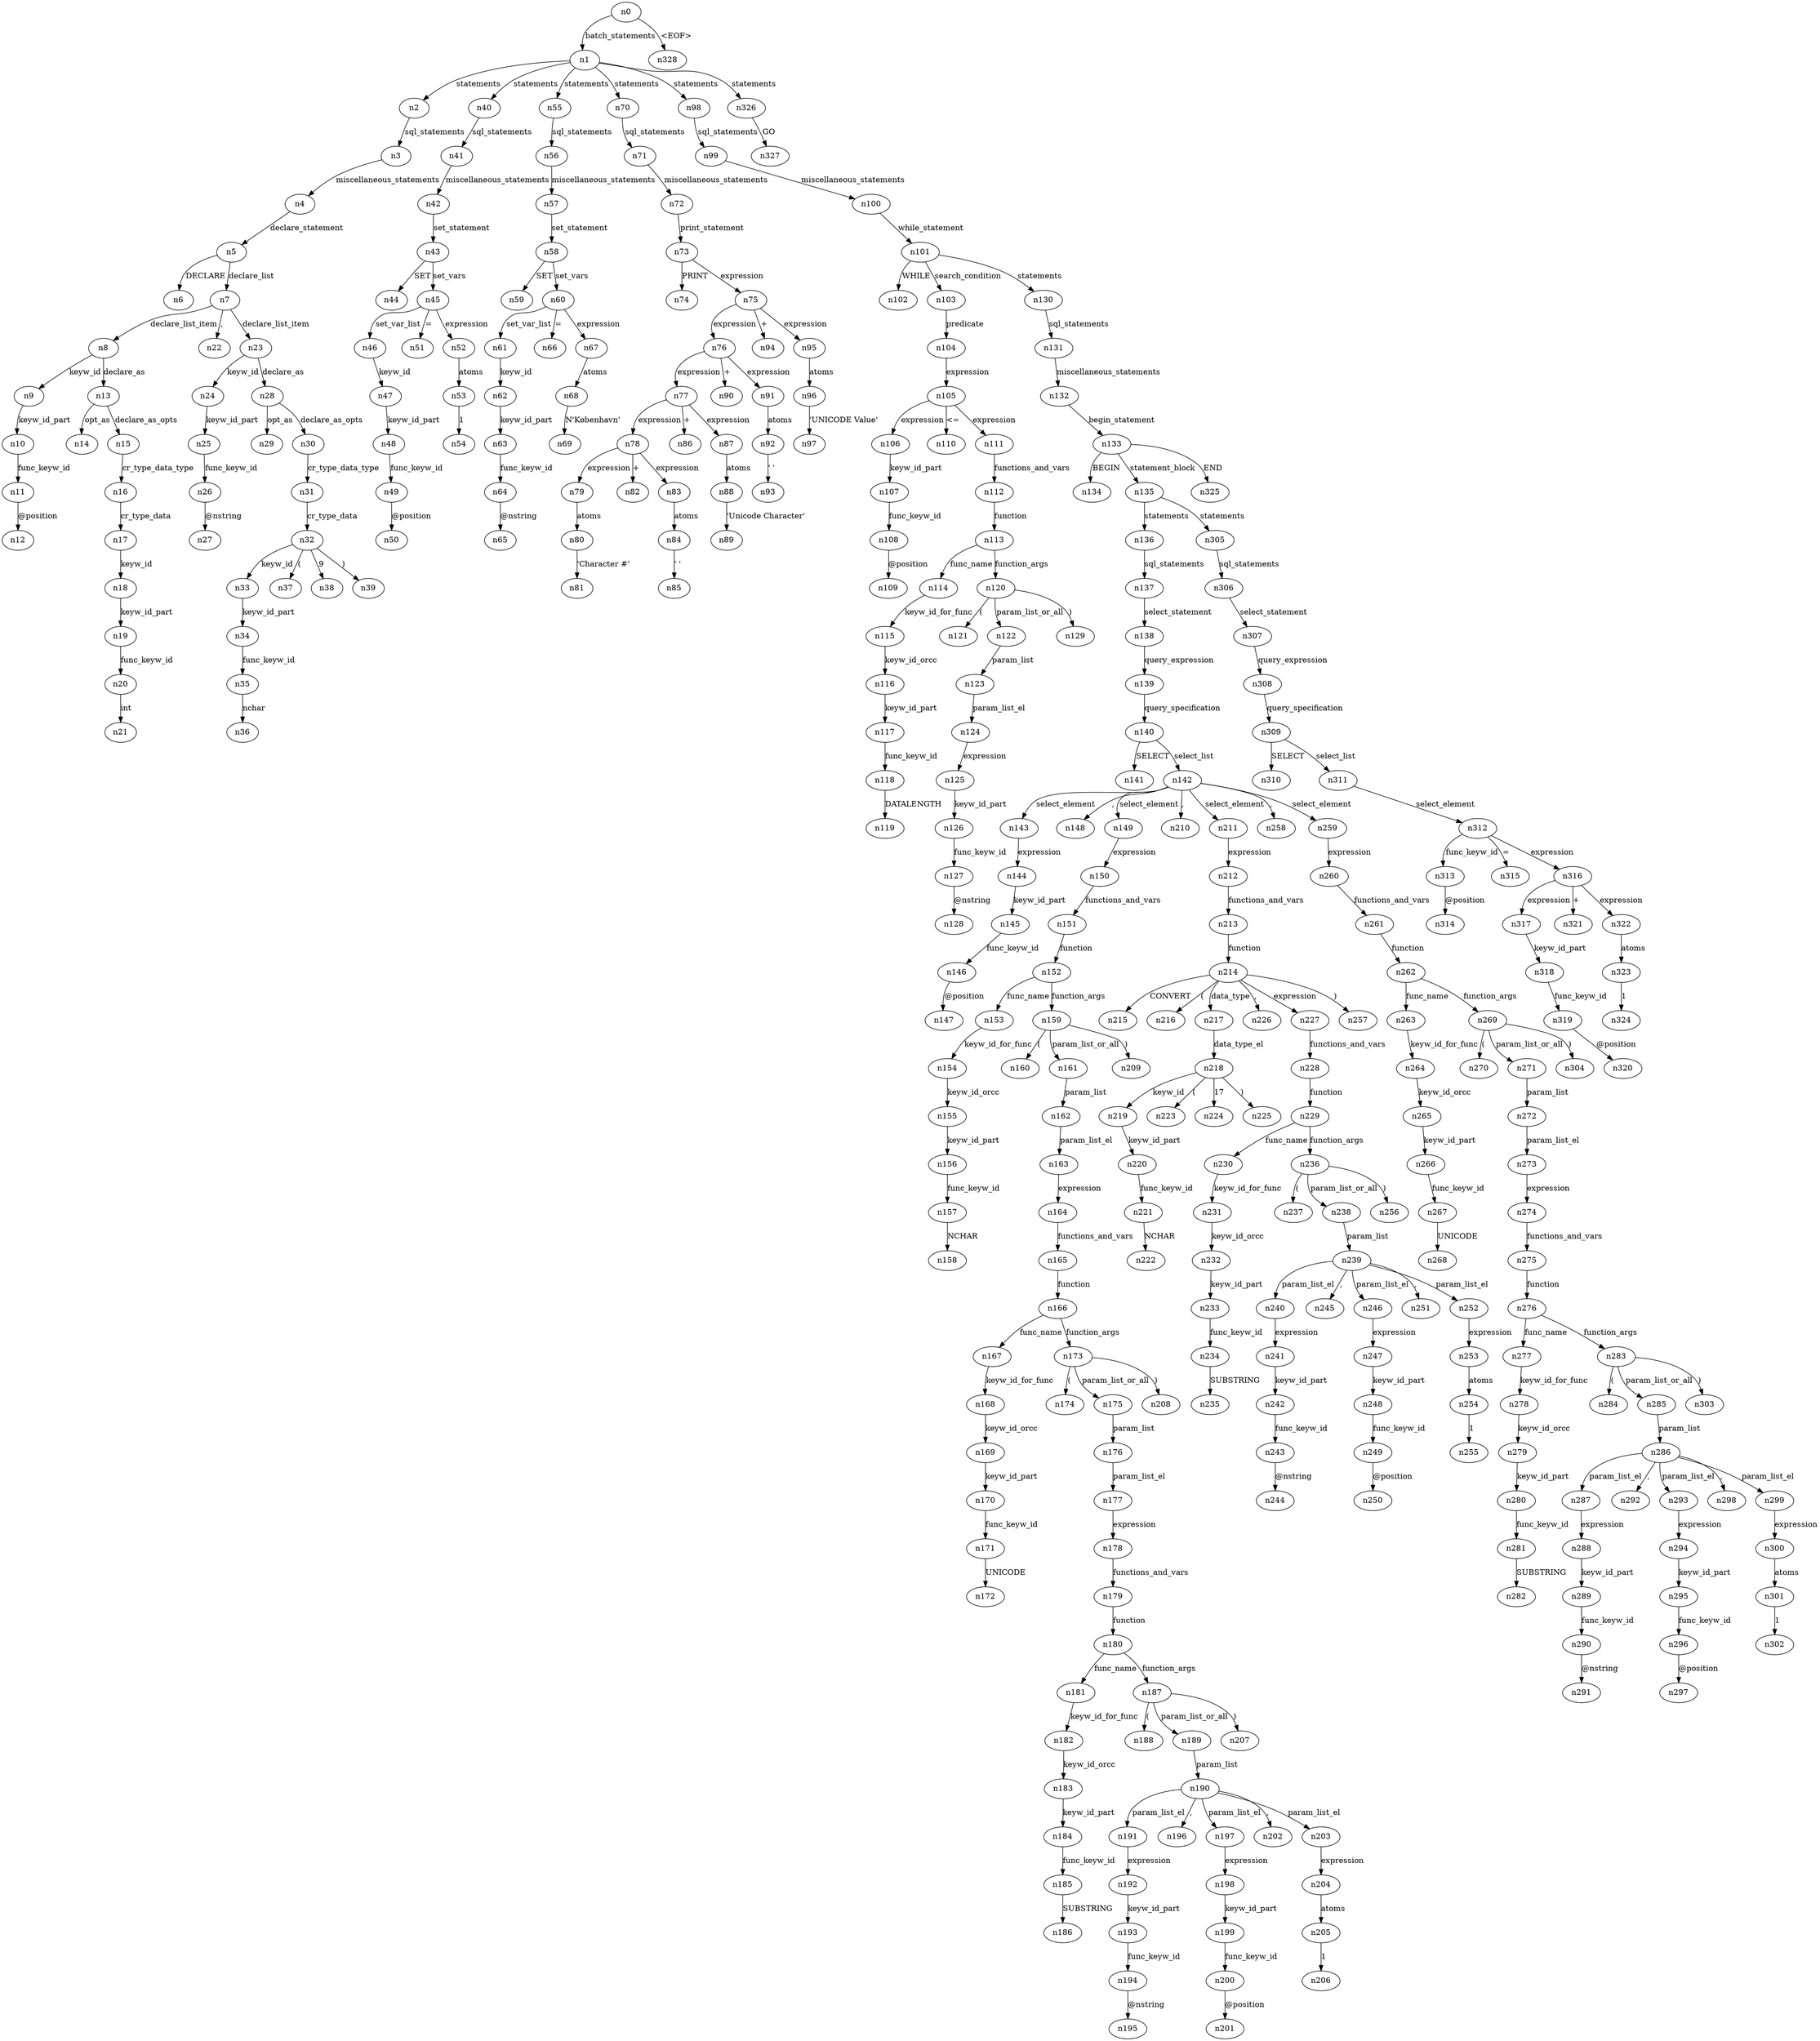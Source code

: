 digraph ParseTree {
  n0 -> n1 [label="batch_statements"];
  n1 -> n2 [label="statements"];
  n2 -> n3 [label="sql_statements"];
  n3 -> n4 [label="miscellaneous_statements"];
  n4 -> n5 [label="declare_statement"];
  n5 -> n6 [label="DECLARE"];
  n5 -> n7 [label="declare_list"];
  n7 -> n8 [label="declare_list_item"];
  n8 -> n9 [label="keyw_id"];
  n9 -> n10 [label="keyw_id_part"];
  n10 -> n11 [label="func_keyw_id"];
  n11 -> n12 [label="@position"];
  n8 -> n13 [label="declare_as"];
  n13 -> n14 [label="opt_as"];
  n13 -> n15 [label="declare_as_opts"];
  n15 -> n16 [label="cr_type_data_type"];
  n16 -> n17 [label="cr_type_data"];
  n17 -> n18 [label="keyw_id"];
  n18 -> n19 [label="keyw_id_part"];
  n19 -> n20 [label="func_keyw_id"];
  n20 -> n21 [label="int"];
  n7 -> n22 [label=","];
  n7 -> n23 [label="declare_list_item"];
  n23 -> n24 [label="keyw_id"];
  n24 -> n25 [label="keyw_id_part"];
  n25 -> n26 [label="func_keyw_id"];
  n26 -> n27 [label="@nstring"];
  n23 -> n28 [label="declare_as"];
  n28 -> n29 [label="opt_as"];
  n28 -> n30 [label="declare_as_opts"];
  n30 -> n31 [label="cr_type_data_type"];
  n31 -> n32 [label="cr_type_data"];
  n32 -> n33 [label="keyw_id"];
  n33 -> n34 [label="keyw_id_part"];
  n34 -> n35 [label="func_keyw_id"];
  n35 -> n36 [label="nchar"];
  n32 -> n37 [label="("];
  n32 -> n38 [label="9"];
  n32 -> n39 [label=")"];
  n1 -> n40 [label="statements"];
  n40 -> n41 [label="sql_statements"];
  n41 -> n42 [label="miscellaneous_statements"];
  n42 -> n43 [label="set_statement"];
  n43 -> n44 [label="SET"];
  n43 -> n45 [label="set_vars"];
  n45 -> n46 [label="set_var_list"];
  n46 -> n47 [label="keyw_id"];
  n47 -> n48 [label="keyw_id_part"];
  n48 -> n49 [label="func_keyw_id"];
  n49 -> n50 [label="@position"];
  n45 -> n51 [label="="];
  n45 -> n52 [label="expression"];
  n52 -> n53 [label="atoms"];
  n53 -> n54 [label="1"];
  n1 -> n55 [label="statements"];
  n55 -> n56 [label="sql_statements"];
  n56 -> n57 [label="miscellaneous_statements"];
  n57 -> n58 [label="set_statement"];
  n58 -> n59 [label="SET"];
  n58 -> n60 [label="set_vars"];
  n60 -> n61 [label="set_var_list"];
  n61 -> n62 [label="keyw_id"];
  n62 -> n63 [label="keyw_id_part"];
  n63 -> n64 [label="func_keyw_id"];
  n64 -> n65 [label="@nstring"];
  n60 -> n66 [label="="];
  n60 -> n67 [label="expression"];
  n67 -> n68 [label="atoms"];
  n68 -> n69 [label="N'København'"];
  n1 -> n70 [label="statements"];
  n70 -> n71 [label="sql_statements"];
  n71 -> n72 [label="miscellaneous_statements"];
  n72 -> n73 [label="print_statement"];
  n73 -> n74 [label="PRINT"];
  n73 -> n75 [label="expression"];
  n75 -> n76 [label="expression"];
  n76 -> n77 [label="expression"];
  n77 -> n78 [label="expression"];
  n78 -> n79 [label="expression"];
  n79 -> n80 [label="atoms"];
  n80 -> n81 [label="'Character #'"];
  n78 -> n82 [label="+"];
  n78 -> n83 [label="expression"];
  n83 -> n84 [label="atoms"];
  n84 -> n85 [label="' '"];
  n77 -> n86 [label="+"];
  n77 -> n87 [label="expression"];
  n87 -> n88 [label="atoms"];
  n88 -> n89 [label="'Unicode Character'"];
  n76 -> n90 [label="+"];
  n76 -> n91 [label="expression"];
  n91 -> n92 [label="atoms"];
  n92 -> n93 [label="' '"];
  n75 -> n94 [label="+"];
  n75 -> n95 [label="expression"];
  n95 -> n96 [label="atoms"];
  n96 -> n97 [label="'UNICODE Value'"];
  n1 -> n98 [label="statements"];
  n98 -> n99 [label="sql_statements"];
  n99 -> n100 [label="miscellaneous_statements"];
  n100 -> n101 [label="while_statement"];
  n101 -> n102 [label="WHILE"];
  n101 -> n103 [label="search_condition"];
  n103 -> n104 [label="predicate"];
  n104 -> n105 [label="expression"];
  n105 -> n106 [label="expression"];
  n106 -> n107 [label="keyw_id_part"];
  n107 -> n108 [label="func_keyw_id"];
  n108 -> n109 [label="@position"];
  n105 -> n110 [label="<="];
  n105 -> n111 [label="expression"];
  n111 -> n112 [label="functions_and_vars"];
  n112 -> n113 [label="function"];
  n113 -> n114 [label="func_name"];
  n114 -> n115 [label="keyw_id_for_func"];
  n115 -> n116 [label="keyw_id_orcc"];
  n116 -> n117 [label="keyw_id_part"];
  n117 -> n118 [label="func_keyw_id"];
  n118 -> n119 [label="DATALENGTH"];
  n113 -> n120 [label="function_args"];
  n120 -> n121 [label="("];
  n120 -> n122 [label="param_list_or_all"];
  n122 -> n123 [label="param_list"];
  n123 -> n124 [label="param_list_el"];
  n124 -> n125 [label="expression"];
  n125 -> n126 [label="keyw_id_part"];
  n126 -> n127 [label="func_keyw_id"];
  n127 -> n128 [label="@nstring"];
  n120 -> n129 [label=")"];
  n101 -> n130 [label="statements"];
  n130 -> n131 [label="sql_statements"];
  n131 -> n132 [label="miscellaneous_statements"];
  n132 -> n133 [label="begin_statement"];
  n133 -> n134 [label="BEGIN"];
  n133 -> n135 [label="statement_block"];
  n135 -> n136 [label="statements"];
  n136 -> n137 [label="sql_statements"];
  n137 -> n138 [label="select_statement"];
  n138 -> n139 [label="query_expression"];
  n139 -> n140 [label="query_specification"];
  n140 -> n141 [label="SELECT"];
  n140 -> n142 [label="select_list"];
  n142 -> n143 [label="select_element"];
  n143 -> n144 [label="expression"];
  n144 -> n145 [label="keyw_id_part"];
  n145 -> n146 [label="func_keyw_id"];
  n146 -> n147 [label="@position"];
  n142 -> n148 [label=","];
  n142 -> n149 [label="select_element"];
  n149 -> n150 [label="expression"];
  n150 -> n151 [label="functions_and_vars"];
  n151 -> n152 [label="function"];
  n152 -> n153 [label="func_name"];
  n153 -> n154 [label="keyw_id_for_func"];
  n154 -> n155 [label="keyw_id_orcc"];
  n155 -> n156 [label="keyw_id_part"];
  n156 -> n157 [label="func_keyw_id"];
  n157 -> n158 [label="NCHAR"];
  n152 -> n159 [label="function_args"];
  n159 -> n160 [label="("];
  n159 -> n161 [label="param_list_or_all"];
  n161 -> n162 [label="param_list"];
  n162 -> n163 [label="param_list_el"];
  n163 -> n164 [label="expression"];
  n164 -> n165 [label="functions_and_vars"];
  n165 -> n166 [label="function"];
  n166 -> n167 [label="func_name"];
  n167 -> n168 [label="keyw_id_for_func"];
  n168 -> n169 [label="keyw_id_orcc"];
  n169 -> n170 [label="keyw_id_part"];
  n170 -> n171 [label="func_keyw_id"];
  n171 -> n172 [label="UNICODE"];
  n166 -> n173 [label="function_args"];
  n173 -> n174 [label="("];
  n173 -> n175 [label="param_list_or_all"];
  n175 -> n176 [label="param_list"];
  n176 -> n177 [label="param_list_el"];
  n177 -> n178 [label="expression"];
  n178 -> n179 [label="functions_and_vars"];
  n179 -> n180 [label="function"];
  n180 -> n181 [label="func_name"];
  n181 -> n182 [label="keyw_id_for_func"];
  n182 -> n183 [label="keyw_id_orcc"];
  n183 -> n184 [label="keyw_id_part"];
  n184 -> n185 [label="func_keyw_id"];
  n185 -> n186 [label="SUBSTRING"];
  n180 -> n187 [label="function_args"];
  n187 -> n188 [label="("];
  n187 -> n189 [label="param_list_or_all"];
  n189 -> n190 [label="param_list"];
  n190 -> n191 [label="param_list_el"];
  n191 -> n192 [label="expression"];
  n192 -> n193 [label="keyw_id_part"];
  n193 -> n194 [label="func_keyw_id"];
  n194 -> n195 [label="@nstring"];
  n190 -> n196 [label=","];
  n190 -> n197 [label="param_list_el"];
  n197 -> n198 [label="expression"];
  n198 -> n199 [label="keyw_id_part"];
  n199 -> n200 [label="func_keyw_id"];
  n200 -> n201 [label="@position"];
  n190 -> n202 [label=","];
  n190 -> n203 [label="param_list_el"];
  n203 -> n204 [label="expression"];
  n204 -> n205 [label="atoms"];
  n205 -> n206 [label="1"];
  n187 -> n207 [label=")"];
  n173 -> n208 [label=")"];
  n159 -> n209 [label=")"];
  n142 -> n210 [label=","];
  n142 -> n211 [label="select_element"];
  n211 -> n212 [label="expression"];
  n212 -> n213 [label="functions_and_vars"];
  n213 -> n214 [label="function"];
  n214 -> n215 [label="CONVERT"];
  n214 -> n216 [label="("];
  n214 -> n217 [label="data_type"];
  n217 -> n218 [label="data_type_el"];
  n218 -> n219 [label="keyw_id"];
  n219 -> n220 [label="keyw_id_part"];
  n220 -> n221 [label="func_keyw_id"];
  n221 -> n222 [label="NCHAR"];
  n218 -> n223 [label="("];
  n218 -> n224 [label="17"];
  n218 -> n225 [label=")"];
  n214 -> n226 [label=","];
  n214 -> n227 [label="expression"];
  n227 -> n228 [label="functions_and_vars"];
  n228 -> n229 [label="function"];
  n229 -> n230 [label="func_name"];
  n230 -> n231 [label="keyw_id_for_func"];
  n231 -> n232 [label="keyw_id_orcc"];
  n232 -> n233 [label="keyw_id_part"];
  n233 -> n234 [label="func_keyw_id"];
  n234 -> n235 [label="SUBSTRING"];
  n229 -> n236 [label="function_args"];
  n236 -> n237 [label="("];
  n236 -> n238 [label="param_list_or_all"];
  n238 -> n239 [label="param_list"];
  n239 -> n240 [label="param_list_el"];
  n240 -> n241 [label="expression"];
  n241 -> n242 [label="keyw_id_part"];
  n242 -> n243 [label="func_keyw_id"];
  n243 -> n244 [label="@nstring"];
  n239 -> n245 [label=","];
  n239 -> n246 [label="param_list_el"];
  n246 -> n247 [label="expression"];
  n247 -> n248 [label="keyw_id_part"];
  n248 -> n249 [label="func_keyw_id"];
  n249 -> n250 [label="@position"];
  n239 -> n251 [label=","];
  n239 -> n252 [label="param_list_el"];
  n252 -> n253 [label="expression"];
  n253 -> n254 [label="atoms"];
  n254 -> n255 [label="1"];
  n236 -> n256 [label=")"];
  n214 -> n257 [label=")"];
  n142 -> n258 [label=","];
  n142 -> n259 [label="select_element"];
  n259 -> n260 [label="expression"];
  n260 -> n261 [label="functions_and_vars"];
  n261 -> n262 [label="function"];
  n262 -> n263 [label="func_name"];
  n263 -> n264 [label="keyw_id_for_func"];
  n264 -> n265 [label="keyw_id_orcc"];
  n265 -> n266 [label="keyw_id_part"];
  n266 -> n267 [label="func_keyw_id"];
  n267 -> n268 [label="UNICODE"];
  n262 -> n269 [label="function_args"];
  n269 -> n270 [label="("];
  n269 -> n271 [label="param_list_or_all"];
  n271 -> n272 [label="param_list"];
  n272 -> n273 [label="param_list_el"];
  n273 -> n274 [label="expression"];
  n274 -> n275 [label="functions_and_vars"];
  n275 -> n276 [label="function"];
  n276 -> n277 [label="func_name"];
  n277 -> n278 [label="keyw_id_for_func"];
  n278 -> n279 [label="keyw_id_orcc"];
  n279 -> n280 [label="keyw_id_part"];
  n280 -> n281 [label="func_keyw_id"];
  n281 -> n282 [label="SUBSTRING"];
  n276 -> n283 [label="function_args"];
  n283 -> n284 [label="("];
  n283 -> n285 [label="param_list_or_all"];
  n285 -> n286 [label="param_list"];
  n286 -> n287 [label="param_list_el"];
  n287 -> n288 [label="expression"];
  n288 -> n289 [label="keyw_id_part"];
  n289 -> n290 [label="func_keyw_id"];
  n290 -> n291 [label="@nstring"];
  n286 -> n292 [label=","];
  n286 -> n293 [label="param_list_el"];
  n293 -> n294 [label="expression"];
  n294 -> n295 [label="keyw_id_part"];
  n295 -> n296 [label="func_keyw_id"];
  n296 -> n297 [label="@position"];
  n286 -> n298 [label=","];
  n286 -> n299 [label="param_list_el"];
  n299 -> n300 [label="expression"];
  n300 -> n301 [label="atoms"];
  n301 -> n302 [label="1"];
  n283 -> n303 [label=")"];
  n269 -> n304 [label=")"];
  n135 -> n305 [label="statements"];
  n305 -> n306 [label="sql_statements"];
  n306 -> n307 [label="select_statement"];
  n307 -> n308 [label="query_expression"];
  n308 -> n309 [label="query_specification"];
  n309 -> n310 [label="SELECT"];
  n309 -> n311 [label="select_list"];
  n311 -> n312 [label="select_element"];
  n312 -> n313 [label="func_keyw_id"];
  n313 -> n314 [label="@position"];
  n312 -> n315 [label="="];
  n312 -> n316 [label="expression"];
  n316 -> n317 [label="expression"];
  n317 -> n318 [label="keyw_id_part"];
  n318 -> n319 [label="func_keyw_id"];
  n319 -> n320 [label="@position"];
  n316 -> n321 [label="+"];
  n316 -> n322 [label="expression"];
  n322 -> n323 [label="atoms"];
  n323 -> n324 [label="1"];
  n133 -> n325 [label="END"];
  n1 -> n326 [label="statements"];
  n326 -> n327 [label="GO"];
  n0 -> n328 [label="<EOF>"];
}